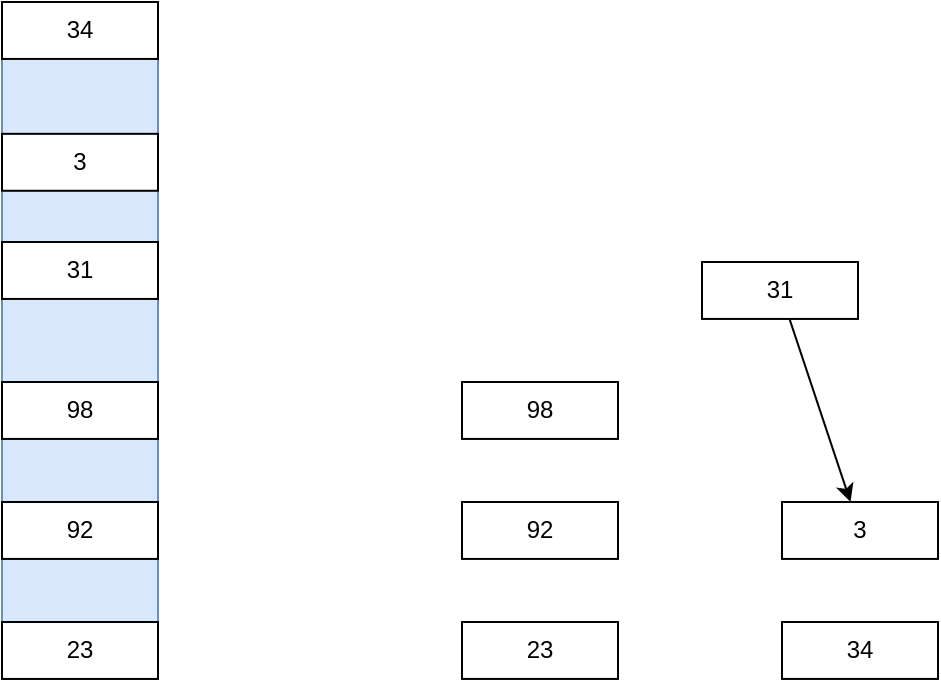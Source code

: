 <mxfile version="28.1.2">
  <diagram name="Page-1" id="AV3j2bbtPtNa8JqkTl83">
    <mxGraphModel dx="1054" dy="723" grid="1" gridSize="10" guides="1" tooltips="1" connect="1" arrows="1" fold="1" page="1" pageScale="1" pageWidth="850" pageHeight="1100" math="0" shadow="0">
      <root>
        <mxCell id="0" />
        <mxCell id="1" parent="0" />
        <mxCell id="ZSB0cyttxRbERRQLc6Zy-21" style="rounded=0;orthogonalLoop=1;jettySize=auto;html=1;entryX=0.638;entryY=0.95;entryDx=0;entryDy=0;entryPerimeter=0;" parent="1" edge="1">
          <mxGeometry relative="1" as="geometry">
            <mxPoint x="551.04" y="288" as="targetPoint" />
          </mxGeometry>
        </mxCell>
        <mxCell id="1kjvFPUm_yVqk4Nx_UZz-16" value="" style="group;fillColor=#dae8fc;strokeColor=#6c8ebf;" vertex="1" connectable="0" parent="1">
          <mxGeometry x="210" y="150" width="78" height="338.47" as="geometry" />
        </mxCell>
        <mxCell id="1kjvFPUm_yVqk4Nx_UZz-10" value="3" style="rounded=0;whiteSpace=wrap;html=1;container=0;flipH=0;flipV=1;" vertex="1" parent="1kjvFPUm_yVqk4Nx_UZz-16">
          <mxGeometry y="65.915" width="78" height="28.468" as="geometry" />
        </mxCell>
        <mxCell id="1kjvFPUm_yVqk4Nx_UZz-11" value="31" style="rounded=0;whiteSpace=wrap;html=1;container=0;flipH=0;flipV=1;" vertex="1" parent="1kjvFPUm_yVqk4Nx_UZz-16">
          <mxGeometry y="119.999" width="78" height="28.468" as="geometry" />
        </mxCell>
        <mxCell id="1kjvFPUm_yVqk4Nx_UZz-12" value="98" style="rounded=0;whiteSpace=wrap;html=1;container=0;flipH=0;flipV=1;" vertex="1" parent="1kjvFPUm_yVqk4Nx_UZz-16">
          <mxGeometry y="190.002" width="78" height="28.468" as="geometry" />
        </mxCell>
        <mxCell id="1kjvFPUm_yVqk4Nx_UZz-13" value="92" style="rounded=0;whiteSpace=wrap;html=1;container=0;flipH=0;flipV=1;" vertex="1" parent="1kjvFPUm_yVqk4Nx_UZz-16">
          <mxGeometry y="249.996" width="78" height="28.468" as="geometry" />
        </mxCell>
        <mxCell id="1kjvFPUm_yVqk4Nx_UZz-14" value="23" style="rounded=0;whiteSpace=wrap;html=1;container=0;flipH=0;flipV=1;" vertex="1" parent="1kjvFPUm_yVqk4Nx_UZz-16">
          <mxGeometry y="310.002" width="78" height="28.468" as="geometry" />
        </mxCell>
        <mxCell id="1kjvFPUm_yVqk4Nx_UZz-15" value="34" style="rounded=0;whiteSpace=wrap;html=1;container=0;flipH=0;flipV=1;" vertex="1" parent="1kjvFPUm_yVqk4Nx_UZz-16">
          <mxGeometry width="78" height="28.468" as="geometry" />
        </mxCell>
        <mxCell id="1kjvFPUm_yVqk4Nx_UZz-35" value="" style="group;container=0;" vertex="1" connectable="0" parent="1">
          <mxGeometry x="440" y="150" width="78" height="338.47" as="geometry" />
        </mxCell>
        <mxCell id="1kjvFPUm_yVqk4Nx_UZz-36" value="3" style="rounded=0;whiteSpace=wrap;html=1;container=0;flipH=0;flipV=1;" vertex="1" parent="1">
          <mxGeometry x="600" y="399.995" width="78" height="28.468" as="geometry" />
        </mxCell>
        <mxCell id="1kjvFPUm_yVqk4Nx_UZz-42" style="rounded=0;orthogonalLoop=1;jettySize=auto;html=1;" edge="1" parent="1" source="1kjvFPUm_yVqk4Nx_UZz-37" target="1kjvFPUm_yVqk4Nx_UZz-36">
          <mxGeometry relative="1" as="geometry" />
        </mxCell>
        <mxCell id="1kjvFPUm_yVqk4Nx_UZz-37" value="31" style="rounded=0;whiteSpace=wrap;html=1;container=0;flipH=0;flipV=1;" vertex="1" parent="1">
          <mxGeometry x="560" y="279.999" width="78" height="28.468" as="geometry" />
        </mxCell>
        <mxCell id="1kjvFPUm_yVqk4Nx_UZz-38" value="98" style="rounded=0;whiteSpace=wrap;html=1;container=0;flipH=0;flipV=1;" vertex="1" parent="1">
          <mxGeometry x="440" y="340.002" width="78" height="28.468" as="geometry" />
        </mxCell>
        <mxCell id="1kjvFPUm_yVqk4Nx_UZz-39" value="92" style="rounded=0;whiteSpace=wrap;html=1;container=0;flipH=0;flipV=1;" vertex="1" parent="1">
          <mxGeometry x="440" y="399.996" width="78" height="28.468" as="geometry" />
        </mxCell>
        <mxCell id="1kjvFPUm_yVqk4Nx_UZz-40" value="23" style="rounded=0;whiteSpace=wrap;html=1;container=0;flipH=0;flipV=1;" vertex="1" parent="1">
          <mxGeometry x="440" y="460.002" width="78" height="28.468" as="geometry" />
        </mxCell>
        <mxCell id="1kjvFPUm_yVqk4Nx_UZz-41" value="34" style="rounded=0;whiteSpace=wrap;html=1;container=0;flipH=0;flipV=1;" vertex="1" parent="1">
          <mxGeometry x="600" y="460" width="78" height="28.468" as="geometry" />
        </mxCell>
      </root>
    </mxGraphModel>
  </diagram>
</mxfile>
